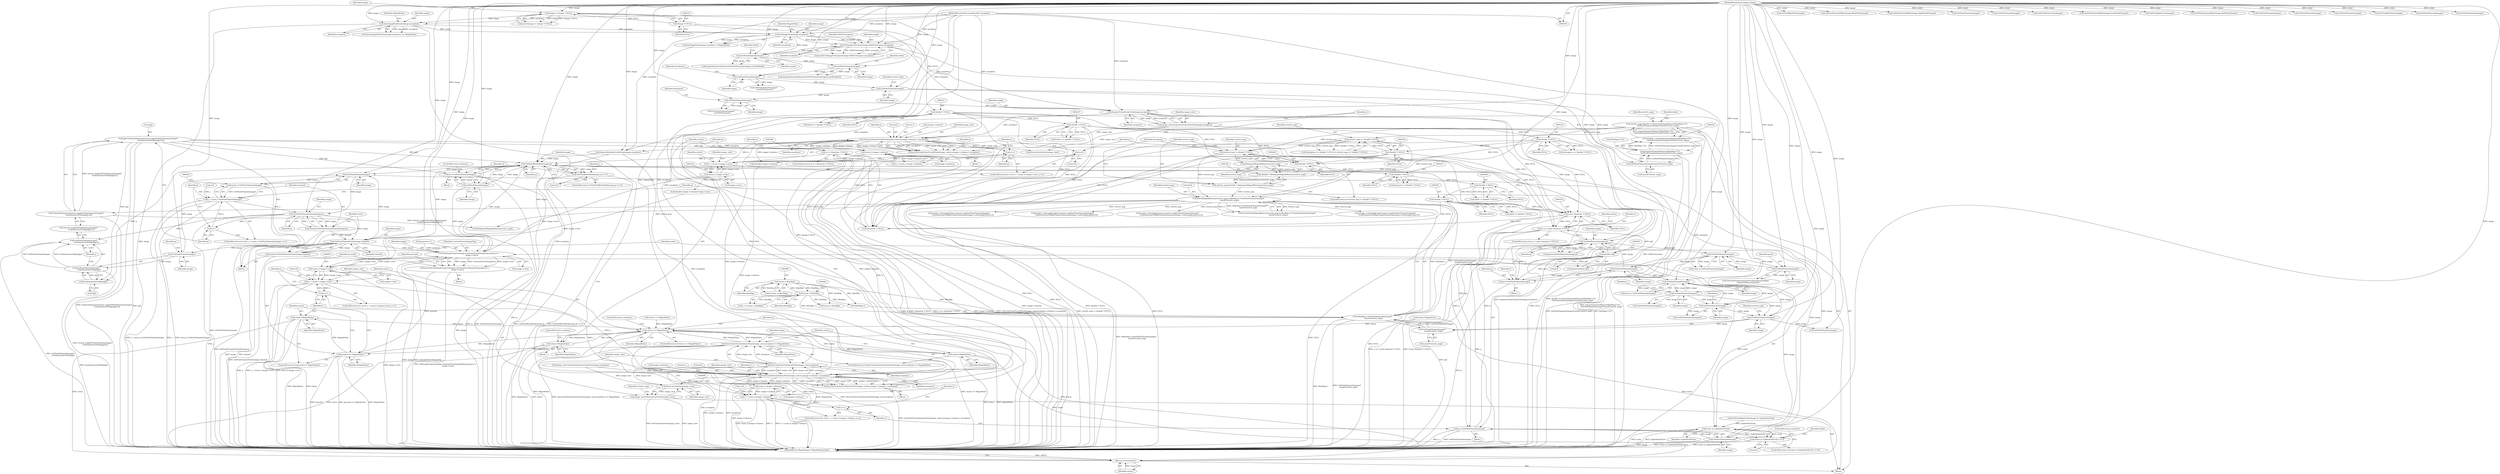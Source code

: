 digraph "0_ImageMagick_1cc6f0ccc92c20c7cab6c4a7335daf29c91f0d8e@array" {
"1000957" [label="(Call,q[j]=ClampToQuantum(stretch_map[GetPixelChannels(image)*\n          ScaleQuantumToMap(q[j])+j]))"];
"1000961" [label="(Call,ClampToQuantum(stretch_map[GetPixelChannels(image)*\n          ScaleQuantumToMap(q[j])+j]))"];
"1000544" [label="(Call,ResetMagickMemory(stretch_map,0,(MaxMap+1)*GetPixelChannels(image)*\n    sizeof(*stretch_map)))"];
"1000247" [label="(Call,stretch_map=(double *) RelinquishMagickMemory(stretch_map))"];
"1000249" [label="(Call,(double *) RelinquishMagickMemory(stretch_map))"];
"1000251" [label="(Call,RelinquishMagickMemory(stretch_map))"];
"1000242" [label="(Call,stretch_map != (double *) NULL)"];
"1000235" [label="(Call,stretch_map == (double *) NULL)"];
"1000202" [label="(Call,stretch_map=(double *) AcquireQuantumMemory(MaxMap+1UL,\n    GetPixelChannels(image)*sizeof(*stretch_map)))"];
"1000204" [label="(Call,(double *) AcquireQuantumMemory(MaxMap+1UL,\n    GetPixelChannels(image)*sizeof(*stretch_map)))"];
"1000206" [label="(Call,AcquireQuantumMemory(MaxMap+1UL,\n    GetPixelChannels(image)*sizeof(*stretch_map)))"];
"1000210" [label="(Call,GetPixelChannels(image)*sizeof(*stretch_map))"];
"1000211" [label="(Call,GetPixelChannels(image))"];
"1000197" [label="(Call,GetPixelChannels(image))"];
"1000183" [label="(Call,GetPixelChannels(image))"];
"1000173" [label="(Call,GetPixelChannels(image))"];
"1000158" [label="(Call,SetImageGray(image,exception))"];
"1000150" [label="(Call,SyncImagePixelCache(image,exception))"];
"1000122" [label="(Call,image != (Image *) NULL)"];
"1000107" [label="(MethodParameterIn,Image *image)"];
"1000124" [label="(Call,(Image *) NULL)"];
"1000110" [label="(MethodParameterIn,ExceptionInfo *exception)"];
"1000164" [label="(Call,SetImageColorspace(image,GRAYColorspace,exception))"];
"1000237" [label="(Call,(double *) NULL)"];
"1000232" [label="(Call,(double *) NULL)"];
"1000226" [label="(Call,(double *) NULL)"];
"1000220" [label="(Call,(double *) NULL)"];
"1000244" [label="(Call,(double *) NULL)"];
"1000547" [label="(Call,(MaxMap+1)*GetPixelChannels(image)*\n    sizeof(*stretch_map))"];
"1000495" [label="(Call,(ssize_t) MaxMap)"];
"1000461" [label="(Call,(ssize_t) MaxMap)"];
"1000551" [label="(Call,GetPixelChannels(image)*\n    sizeof(*stretch_map))"];
"1000552" [label="(Call,GetPixelChannels(image))"];
"1000510" [label="(Call,GetPixelChannels(image))"];
"1000473" [label="(Call,GetPixelChannels(image))"];
"1000434" [label="(Call,GetPixelChannels(image))"];
"1000315" [label="(Call,AcquireVirtualCacheView(image,exception))"];
"1000308" [label="(Call,GetPixelChannels(image))"];
"1000420" [label="(Call,GetPixelChannels(image))"];
"1000389" [label="(Call,GetPixelChannels(image))"];
"1000378" [label="(Call,GetPixelIntensity(image,p))"];
"1000402" [label="(Call,(double) p[i])"];
"1000351" [label="(Call,p == (const Quantum *) NULL)"];
"1000339" [label="(Call,p=GetCacheViewVirtualPixels(image_view,0,y,image->columns,1,exception))"];
"1000341" [label="(Call,GetCacheViewVirtualPixels(image_view,0,y,image->columns,1,exception))"];
"1000313" [label="(Call,image_view=AcquireVirtualCacheView(image,exception))"];
"1000322" [label="(Call,y < (ssize_t) image->rows)"];
"1000329" [label="(Call,y++)"];
"1000319" [label="(Call,y=0)"];
"1000324" [label="(Call,(ssize_t) image->rows)"];
"1000367" [label="(Call,(ssize_t) image->columns)"];
"1000353" [label="(Call,(const Quantum *) NULL)"];
"1000280" [label="(Call,(double *) NULL)"];
"1000268" [label="(Call,(double *) NULL)"];
"1000256" [label="(Call,(double *) NULL)"];
"1000418" [label="(Call,p+=GetPixelChannels(image))"];
"1000412" [label="(Call,GetPixelChannels(image))"];
"1000879" [label="(Call,q == (Quantum *) NULL)"];
"1000906" [label="(Call,GetPixelWriteMask(image,q))"];
"1000905" [label="(Call,GetPixelWriteMask(image,q) == 0)"];
"1000911" [label="(Call,q+=GetPixelChannels(image))"];
"1000913" [label="(Call,GetPixelChannels(image))"];
"1000998" [label="(Call,SetImageProgress(image,ContrastStretchImageTag,progress++,\n          image->rows))"];
"1000852" [label="(Call,(ssize_t) image->rows)"];
"1000850" [label="(Call,y < (ssize_t) image->rows)"];
"1000857" [label="(Call,y++)"];
"1000869" [label="(Call,GetCacheViewAuthenticPixels(image_view,0,y,image->columns,1,exception))"];
"1000867" [label="(Call,q=GetCacheViewAuthenticPixels(image_view,0,y,image->columns,1,exception))"];
"1000895" [label="(Call,(ssize_t) image->columns)"];
"1000893" [label="(Call,x < (ssize_t) image->columns)"];
"1000900" [label="(Call,x++)"];
"1000979" [label="(Call,SyncCacheViewAuthenticPixels(image_view,exception))"];
"1000978" [label="(Call,SyncCacheViewAuthenticPixels(image_view,exception) == MagickFalse)"];
"1000863" [label="(Call,status == MagickFalse)"];
"1000885" [label="(Call,status=MagickFalse)"];
"1001035" [label="(Return,return(status);)"];
"1000983" [label="(Call,status=MagickFalse)"];
"1001007" [label="(Call,proceed == MagickFalse)"];
"1001010" [label="(Call,status=MagickFalse)"];
"1001015" [label="(Call,DestroyCacheView(image_view))"];
"1001013" [label="(Call,image_view=DestroyCacheView(image_view))"];
"1000996" [label="(Call,proceed=SetImageProgress(image,ContrastStretchImageTag,progress++,\n          image->rows))"];
"1000924" [label="(Call,GetPixelChannels(image))"];
"1000922" [label="(Call,(ssize_t) GetPixelChannels(image))"];
"1000920" [label="(Call,j < (ssize_t) GetPixelChannels(image))"];
"1000932" [label="(Call,GetPixelChannelChannel(image,j))"];
"1000926" [label="(Call,j++)"];
"1000930" [label="(Call,channel=GetPixelChannelChannel(image,j))"];
"1000938" [label="(Call,GetPixelChannelTraits(image,channel))"];
"1000936" [label="(Call,traits=GetPixelChannelTraits(image,channel))"];
"1000943" [label="(Call,traits & UpdatePixelTrait)"];
"1000942" [label="(Call,(traits & UpdatePixelTrait) == 0)"];
"1000966" [label="(Call,GetPixelChannels(image))"];
"1000965" [label="(Call,GetPixelChannels(image)*\n          ScaleQuantumToMap(q[j]))"];
"1000964" [label="(Call,GetPixelChannels(image)*\n          ScaleQuantumToMap(q[j])+j)"];
"1000975" [label="(Call,GetPixelChannels(image))"];
"1000973" [label="(Call,q+=GetPixelChannels(image))"];
"1000968" [label="(Call,ScaleQuantumToMap(q[j]))"];
"1000124" [label="(Call,(Image *) NULL)"];
"1000967" [label="(Identifier,image)"];
"1000367" [label="(Call,(ssize_t) image->columns)"];
"1000888" [label="(ControlStructure,continue;)"];
"1000166" [label="(Identifier,GRAYColorspace)"];
"1000335" [label="(Call,status == MagickFalse)"];
"1000854" [label="(Call,image->rows)"];
"1000997" [label="(Identifier,proceed)"];
"1000510" [label="(Call,GetPixelChannels(image))"];
"1000690" [label="(Call,GetPixelRedTraits(image))"];
"1000472" [label="(Call,GetPixelChannels(image)*j)"];
"1000962" [label="(Call,stretch_map[GetPixelChannels(image)*\n          ScaleQuantumToMap(q[j])+j])"];
"1000548" [label="(Call,MaxMap+1)"];
"1001014" [label="(Identifier,image_view)"];
"1000497" [label="(Identifier,MaxMap)"];
"1000880" [label="(Identifier,q)"];
"1000973" [label="(Call,q+=GetPixelChannels(image))"];
"1000172" [label="(Call,AcquireQuantumMemory(GetPixelChannels(image),sizeof(*black)))"];
"1000972" [label="(Identifier,j)"];
"1000339" [label="(Call,p=GetCacheViewVirtualPixels(image_view,0,y,image->columns,1,exception))"];
"1000984" [label="(Identifier,status)"];
"1000982" [label="(Identifier,MagickFalse)"];
"1000165" [label="(Identifier,image)"];
"1000906" [label="(Call,GetPixelWriteMask(image,q))"];
"1000893" [label="(Call,x < (ssize_t) image->columns)"];
"1000811" [label="(Call,image->colormap[j].alpha=stretch_map[GetPixelChannels(image)*\n              ScaleQuantumToMap(ClampToQuantum(image->colormap[j].alpha))+i])"];
"1000975" [label="(Call,GetPixelChannels(image))"];
"1000943" [label="(Call,traits & UpdatePixelTrait)"];
"1000345" [label="(Call,image->columns)"];
"1000577" [label="(Call,(ssize_t) MaxMap)"];
"1000964" [label="(Call,GetPixelChannels(image)*\n          ScaleQuantumToMap(q[j])+j)"];
"1000937" [label="(Identifier,traits)"];
"1000387" [label="(Call,(ssize_t) GetPixelChannels(image))"];
"1000920" [label="(Call,j < (ssize_t) GetPixelChannels(image))"];
"1000326" [label="(Call,image->rows)"];
"1000242" [label="(Call,stretch_map != (double *) NULL)"];
"1000843" [label="(Call,AcquireAuthenticCacheView(image,exception))"];
"1000886" [label="(Identifier,status)"];
"1000228" [label="(Identifier,NULL)"];
"1000412" [label="(Call,GetPixelChannels(image))"];
"1001037" [label="(MethodReturn,MagickExport MagickBooleanType)"];
"1000977" [label="(ControlStructure,if (SyncCacheViewAuthenticPixels(image_view,exception) == MagickFalse))"];
"1000928" [label="(Block,)"];
"1000459" [label="(Call,j <= (ssize_t) MaxMap)"];
"1000737" [label="(Call,image->colormap[j].green=stretch_map[GetPixelChannels(image)*\n              ScaleQuantumToMap(ClampToQuantum(image->colormap[j].green))+i])"];
"1000902" [label="(Block,)"];
"1000934" [label="(Identifier,j)"];
"1000435" [label="(Identifier,image)"];
"1000342" [label="(Identifier,image_view)"];
"1000979" [label="(Call,SyncCacheViewAuthenticPixels(image_view,exception))"];
"1000315" [label="(Call,AcquireVirtualCacheView(image,exception))"];
"1000344" [label="(Identifier,y)"];
"1000266" [label="(Call,white != (double *) NULL)"];
"1000234" [label="(Identifier,NULL)"];
"1000771" [label="(Call,GetPixelChannelOffset(image,BluePixelChannel))"];
"1000808" [label="(Call,GetPixelChannelOffset(image,AlphaPixelChannel))"];
"1000121" [label="(Call,assert(image != (Image *) NULL))"];
"1000158" [label="(Call,SetImageGray(image,exception))"];
"1000196" [label="(Call,GetPixelChannels(image)*\n    sizeof(*histogram))"];
"1000607" [label="(Call,GetPixelChannels(image))"];
"1000378" [label="(Call,GetPixelIntensity(image,p))"];
"1000321" [label="(Literal,0)"];
"1000218" [label="(Call,black == (double *) NULL)"];
"1000863" [label="(Call,status == MagickFalse)"];
"1000210" [label="(Call,GetPixelChannels(image)*sizeof(*stretch_map))"];
"1000897" [label="(Call,image->columns)"];
"1000980" [label="(Identifier,image_view)"];
"1000174" [label="(Identifier,image)"];
"1000981" [label="(Identifier,exception)"];
"1000871" [label="(Literal,0)"];
"1000944" [label="(Identifier,traits)"];
"1000236" [label="(Identifier,stretch_map)"];
"1000947" [label="(ControlStructure,continue;)"];
"1000749" [label="(Call,GetPixelChannels(image))"];
"1000206" [label="(Call,AcquireQuantumMemory(MaxMap+1UL,\n    GetPixelChannels(image)*sizeof(*stretch_map)))"];
"1000556" [label="(Identifier,stretch_map)"];
"1000243" [label="(Identifier,stretch_map)"];
"1000965" [label="(Call,GetPixelChannels(image)*\n          ScaleQuantumToMap(q[j]))"];
"1000317" [label="(Identifier,exception)"];
"1000353" [label="(Call,(const Quantum *) NULL)"];
"1000167" [label="(Identifier,exception)"];
"1001035" [label="(Return,return(status);)"];
"1000224" [label="(Call,white == (double *) NULL)"];
"1000400" [label="(Call,pixel=(double) p[i])"];
"1000926" [label="(Call,j++)"];
"1000727" [label="(Call,GetPixelGreenTraits(image))"];
"1000420" [label="(Call,GetPixelChannels(image))"];
"1000463" [label="(Identifier,MaxMap)"];
"1000931" [label="(Identifier,channel)"];
"1000552" [label="(Call,GetPixelChannels(image))"];
"1000958" [label="(Call,q[j])"];
"1000187" [label="(Identifier,white)"];
"1000183" [label="(Call,GetPixelChannels(image))"];
"1001003" [label="(Call,image->rows)"];
"1000473" [label="(Call,GetPixelChannels(image))"];
"1000519" [label="(Call,(double) image->columns)"];
"1000900" [label="(Call,x++)"];
"1000434" [label="(Call,GetPixelChannels(image))"];
"1000869" [label="(Call,GetCacheViewAuthenticPixels(image_view,0,y,image->columns,1,exception))"];
"1000246" [label="(Identifier,NULL)"];
"1000404" [label="(Call,p[i])"];
"1000322" [label="(Call,y < (ssize_t) image->rows)"];
"1001010" [label="(Call,status=MagickFalse)"];
"1000173" [label="(Call,GetPixelChannels(image))"];
"1000258" [label="(Identifier,NULL)"];
"1000330" [label="(Identifier,y)"];
"1000734" [label="(Call,GetPixelChannelOffset(image,GreenPixelChannel))"];
"1000542" [label="(Call,(void) ResetMagickMemory(stretch_map,0,(MaxMap+1)*GetPixelChannels(image)*\n    sizeof(*stretch_map)))"];
"1000983" [label="(Call,status=MagickFalse)"];
"1000939" [label="(Identifier,image)"];
"1001021" [label="(Call,RelinquishMagickMemory(stretch_map))"];
"1000162" [label="(Call,(void) SetImageColorspace(image,GRAYColorspace,exception))"];
"1000157" [label="(Call,SetImageGray(image,exception) != MagickFalse)"];
"1000909" [label="(Literal,0)"];
"1000107" [label="(MethodParameterIn,Image *image)"];
"1000235" [label="(Call,stretch_map == (double *) NULL)"];
"1000352" [label="(Identifier,p)"];
"1000282" [label="(Identifier,NULL)"];
"1000904" [label="(ControlStructure,if (GetPixelWriteMask(image,q) == 0))"];
"1000153" [label="(Identifier,MagickFalse)"];
"1000232" [label="(Call,(double *) NULL)"];
"1000946" [label="(Literal,0)"];
"1000847" [label="(Call,y=0)"];
"1000907" [label="(Identifier,image)"];
"1000254" [label="(Call,histogram != (double *) NULL)"];
"1000864" [label="(Identifier,status)"];
"1000184" [label="(Identifier,image)"];
"1000966" [label="(Call,GetPixelChannels(image))"];
"1000914" [label="(Identifier,image)"];
"1000211" [label="(Call,GetPixelChannels(image))"];
"1000126" [label="(Identifier,NULL)"];
"1000363" [label="(Identifier,x)"];
"1000318" [label="(ControlStructure,for (y=0; y < (ssize_t) image->rows; y++))"];
"1000867" [label="(Call,q=GetCacheViewAuthenticPixels(image_view,0,y,image->columns,1,exception))"];
"1000936" [label="(Call,traits=GetPixelChannelTraits(image,channel))"];
"1000546" [label="(Literal,0)"];
"1000351" [label="(Call,p == (const Quantum *) NULL)"];
"1000989" [label="(Identifier,image)"];
"1000917" [label="(Call,j=0)"];
"1000940" [label="(Identifier,channel)"];
"1000512" [label="(Identifier,j)"];
"1000207" [label="(Call,MaxMap+1UL)"];
"1000255" [label="(Identifier,histogram)"];
"1001000" [label="(Identifier,ContrastStretchImageTag)"];
"1000239" [label="(Identifier,NULL)"];
"1000801" [label="(Call,GetPixelAlphaTraits(image))"];
"1000932" [label="(Call,GetPixelChannelChannel(image,j))"];
"1000389" [label="(Call,GetPixelChannels(image))"];
"1000908" [label="(Identifier,q)"];
"1000925" [label="(Identifier,image)"];
"1000390" [label="(Identifier,image)"];
"1000851" [label="(Identifier,y)"];
"1000251" [label="(Call,RelinquishMagickMemory(stretch_map))"];
"1000256" [label="(Call,(double *) NULL)"];
"1000868" [label="(Identifier,q)"];
"1000402" [label="(Call,(double) p[i])"];
"1000249" [label="(Call,(double *) RelinquishMagickMemory(stretch_map))"];
"1000413" [label="(Identifier,image)"];
"1000111" [label="(Block,)"];
"1000215" [label="(Identifier,stretch_map)"];
"1000915" [label="(ControlStructure,continue;)"];
"1000331" [label="(Block,)"];
"1000551" [label="(Call,GetPixelChannels(image)*\n    sizeof(*stretch_map))"];
"1000340" [label="(Identifier,p)"];
"1000307" [label="(Call,GetPixelChannels(image)*\n    sizeof(*histogram))"];
"1000697" [label="(Call,GetPixelChannelOffset(image,RedPixelChannel))"];
"1000910" [label="(Block,)"];
"1000241" [label="(ControlStructure,if (stretch_map != (double *) NULL))"];
"1000870" [label="(Identifier,image_view)"];
"1000226" [label="(Call,(double *) NULL)"];
"1001013" [label="(Call,image_view=DestroyCacheView(image_view))"];
"1000872" [label="(Identifier,y)"];
"1000544" [label="(Call,ResetMagickMemory(stretch_map,0,(MaxMap+1)*GetPixelChannels(image)*\n    sizeof(*stretch_map)))"];
"1000970" [label="(Identifier,q)"];
"1000547" [label="(Call,(MaxMap+1)*GetPixelChannels(image)*\n    sizeof(*stretch_map))"];
"1000927" [label="(Identifier,j)"];
"1000432" [label="(Call,(ssize_t) GetPixelChannels(image))"];
"1000994" [label="(Block,)"];
"1000978" [label="(Call,SyncCacheViewAuthenticPixels(image_view,exception) == MagickFalse)"];
"1000553" [label="(Identifier,image)"];
"1000873" [label="(Call,image->columns)"];
"1000918" [label="(Identifier,j)"];
"1000961" [label="(Call,ClampToQuantum(stretch_map[GetPixelChannels(image)*\n          ScaleQuantumToMap(q[j])+j]))"];
"1000889" [label="(ControlStructure,for (x=0; x < (ssize_t) image->columns; x++))"];
"1000876" [label="(Literal,1)"];
"1001007" [label="(Call,proceed == MagickFalse)"];
"1000268" [label="(Call,(double *) NULL)"];
"1000996" [label="(Call,proceed=SetImageProgress(image,ContrastStretchImageTag,progress++,\n          image->rows))"];
"1000308" [label="(Call,GetPixelChannels(image))"];
"1000901" [label="(Identifier,x)"];
"1000957" [label="(Call,q[j]=ClampToQuantum(stretch_map[GetPixelChannels(image)*\n          ScaleQuantumToMap(q[j])+j]))"];
"1000222" [label="(Identifier,NULL)"];
"1000700" [label="(Call,image->colormap[j].red=stretch_map[GetPixelChannels(image)*\n              ScaleQuantumToMap(ClampToQuantum(image->colormap[j].red))+i])"];
"1000878" [label="(ControlStructure,if (q == (Quantum *) NULL))"];
"1000336" [label="(Identifier,status)"];
"1000329" [label="(Call,y++)"];
"1000324" [label="(Call,(ssize_t) image->rows)"];
"1000850" [label="(Call,y < (ssize_t) image->rows)"];
"1000859" [label="(Block,)"];
"1000152" [label="(Identifier,exception)"];
"1000565" [label="(Call,GetPixelChannels(image))"];
"1000424" [label="(Call,DestroyCacheView(image_view))"];
"1000884" [label="(Block,)"];
"1000230" [label="(Call,histogram == (double *) NULL)"];
"1000198" [label="(Identifier,image)"];
"1000930" [label="(Call,channel=GetPixelChannelChannel(image,j))"];
"1000554" [label="(Call,sizeof(*stretch_map))"];
"1000229" [label="(Call,(histogram == (double *) NULL) || (stretch_map == (double *) NULL))"];
"1000376" [label="(Call,pixel=GetPixelIntensity(image,p))"];
"1000846" [label="(ControlStructure,for (y=0; y < (ssize_t) image->rows; y++))"];
"1000916" [label="(ControlStructure,for (j=0; j < (ssize_t) GetPixelChannels(image); j++))"];
"1000511" [label="(Identifier,image)"];
"1000945" [label="(Identifier,UpdatePixelTrait)"];
"1000474" [label="(Identifier,image)"];
"1000151" [label="(Identifier,image)"];
"1000379" [label="(Identifier,image)"];
"1000835" [label="(Call,status=MagickTrue)"];
"1000161" [label="(Identifier,MagickFalse)"];
"1000823" [label="(Call,GetPixelChannels(image))"];
"1000411" [label="(Call,GetPixelChannels(image)*ScaleQuantumToMap(\n          ClampToQuantum(pixel)))"];
"1000877" [label="(Identifier,exception)"];
"1000197" [label="(Call,GetPixelChannels(image))"];
"1000475" [label="(Identifier,j)"];
"1000518" [label="(Call,(double) image->columns*image->rows)"];
"1000349" [label="(Identifier,exception)"];
"1000545" [label="(Identifier,stretch_map)"];
"1000365" [label="(Call,x < (ssize_t) image->columns)"];
"1000122" [label="(Call,image != (Image *) NULL)"];
"1000495" [label="(Call,(ssize_t) MaxMap)"];
"1000320" [label="(Identifier,y)"];
"1000800" [label="(Call,GetPixelAlphaTraits(image) & UpdatePixelTrait)"];
"1000220" [label="(Call,(double *) NULL)"];
"1000313" [label="(Call,image_view=AcquireVirtualCacheView(image,exception))"];
"1000905" [label="(Call,GetPixelWriteMask(image,q) == 0)"];
"1000941" [label="(ControlStructure,if ((traits & UpdatePixelTrait) == 0))"];
"1000712" [label="(Call,GetPixelChannels(image))"];
"1000911" [label="(Call,q+=GetPixelChannels(image))"];
"1000852" [label="(Call,(ssize_t) image->rows)"];
"1000933" [label="(Identifier,image)"];
"1001018" [label="(Identifier,stretch_map)"];
"1000358" [label="(Identifier,status)"];
"1000894" [label="(Identifier,x)"];
"1000278" [label="(Call,black != (double *) NULL)"];
"1000160" [label="(Identifier,exception)"];
"1000202" [label="(Call,stretch_map=(double *) AcquireQuantumMemory(MaxMap+1UL,\n    GetPixelChannels(image)*sizeof(*stretch_map)))"];
"1000895" [label="(Call,(ssize_t) image->columns)"];
"1000786" [label="(Call,GetPixelChannels(image))"];
"1000204" [label="(Call,(double *) AcquireQuantumMemory(MaxMap+1UL,\n    GetPixelChannels(image)*sizeof(*stretch_map)))"];
"1000177" [label="(Identifier,black)"];
"1000890" [label="(Call,x=0)"];
"1000858" [label="(Identifier,y)"];
"1000252" [label="(Identifier,stretch_map)"];
"1000416" [label="(Identifier,pixel)"];
"1000203" [label="(Identifier,stretch_map)"];
"1000881" [label="(Call,(Quantum *) NULL)"];
"1000369" [label="(Call,image->columns)"];
"1000841" [label="(Call,image_view=AcquireAuthenticCacheView(image,exception))"];
"1000201" [label="(Identifier,histogram)"];
"1000213" [label="(Call,sizeof(*stretch_map))"];
"1001006" [label="(ControlStructure,if (proceed == MagickFalse))"];
"1000974" [label="(Identifier,q)"];
"1001008" [label="(Identifier,proceed)"];
"1000312" [label="(Identifier,histogram)"];
"1000355" [label="(Identifier,NULL)"];
"1001001" [label="(Call,progress++)"];
"1000316" [label="(Identifier,image)"];
"1000270" [label="(Identifier,NULL)"];
"1000423" [label="(Identifier,image_view)"];
"1000857" [label="(Call,y++)"];
"1000969" [label="(Call,q[j])"];
"1001015" [label="(Call,DestroyCacheView(image_view))"];
"1000885" [label="(Call,status=MagickFalse)"];
"1000912" [label="(Identifier,q)"];
"1000938" [label="(Call,GetPixelChannelTraits(image,channel))"];
"1000123" [label="(Identifier,image)"];
"1000212" [label="(Identifier,image)"];
"1000159" [label="(Identifier,image)"];
"1000999" [label="(Identifier,image)"];
"1000418" [label="(Call,p+=GetPixelChannels(image))"];
"1000922" [label="(Call,(ssize_t) GetPixelChannels(image))"];
"1000419" [label="(Identifier,p)"];
"1000341" [label="(Call,GetCacheViewVirtualPixels(image_view,0,y,image->columns,1,exception))"];
"1001009" [label="(Identifier,MagickFalse)"];
"1000764" [label="(Call,GetPixelBlueTraits(image))"];
"1000323" [label="(Identifier,y)"];
"1001011" [label="(Identifier,status)"];
"1000774" [label="(Call,image->colormap[j].blue=stretch_map[GetPixelChannels(image)*\n              ScaleQuantumToMap(ClampToQuantum(image->colormap[j].blue))+i])"];
"1000866" [label="(ControlStructure,continue;)"];
"1000350" [label="(ControlStructure,if (p == (const Quantum *) NULL))"];
"1001036" [label="(Identifier,status)"];
"1000865" [label="(Identifier,MagickFalse)"];
"1000493" [label="(Call,j=(ssize_t) MaxMap)"];
"1000985" [label="(Identifier,MagickFalse)"];
"1000951" [label="(Identifier,black)"];
"1000461" [label="(Call,(ssize_t) MaxMap)"];
"1000626" [label="(Call,GetPixelChannels(image))"];
"1000968" [label="(Call,ScaleQuantumToMap(q[j]))"];
"1000891" [label="(Identifier,x)"];
"1000887" [label="(Identifier,MagickFalse)"];
"1000309" [label="(Identifier,image)"];
"1000343" [label="(Literal,0)"];
"1000314" [label="(Identifier,image_view)"];
"1000380" [label="(Identifier,p)"];
"1000942" [label="(Call,(traits & UpdatePixelTrait) == 0)"];
"1000998" [label="(Call,SetImageProgress(image,ContrastStretchImageTag,progress++,\n          image->rows))"];
"1000647" [label="(Call,GetPixelChannels(image))"];
"1000110" [label="(MethodParameterIn,ExceptionInfo *exception)"];
"1000248" [label="(Identifier,stretch_map)"];
"1000374" [label="(Block,)"];
"1000244" [label="(Call,(double *) NULL)"];
"1001012" [label="(Identifier,MagickFalse)"];
"1000976" [label="(Identifier,image)"];
"1000149" [label="(Call,SyncImagePixelCache(image,exception) == MagickFalse)"];
"1000921" [label="(Identifier,j)"];
"1000280" [label="(Call,(double *) NULL)"];
"1000348" [label="(Literal,1)"];
"1000150" [label="(Call,SyncImagePixelCache(image,exception))"];
"1000509" [label="(Call,GetPixelChannels(image)*j)"];
"1000879" [label="(Call,q == (Quantum *) NULL)"];
"1000924" [label="(Call,GetPixelChannels(image))"];
"1000247" [label="(Call,stretch_map=(double *) RelinquishMagickMemory(stretch_map))"];
"1000182" [label="(Call,AcquireQuantumMemory(GetPixelChannels(image),sizeof(*white)))"];
"1000164" [label="(Call,SetImageColorspace(image,GRAYColorspace,exception))"];
"1000862" [label="(ControlStructure,if (status == MagickFalse))"];
"1000219" [label="(Identifier,black)"];
"1000373" [label="(Identifier,x)"];
"1000237" [label="(Call,(double *) NULL)"];
"1000319" [label="(Call,y=0)"];
"1000913" [label="(Call,GetPixelChannels(image))"];
"1000421" [label="(Identifier,image)"];
"1001016" [label="(Identifier,image_view)"];
"1000957" -> "1000928"  [label="AST: "];
"1000957" -> "1000961"  [label="CFG: "];
"1000958" -> "1000957"  [label="AST: "];
"1000961" -> "1000957"  [label="AST: "];
"1000927" -> "1000957"  [label="CFG: "];
"1000957" -> "1001037"  [label="DDG: q[j]"];
"1000957" -> "1001037"  [label="DDG: ClampToQuantum(stretch_map[GetPixelChannels(image)*\n          ScaleQuantumToMap(q[j])+j])"];
"1000957" -> "1000879"  [label="DDG: q[j]"];
"1000957" -> "1000906"  [label="DDG: q[j]"];
"1000957" -> "1000911"  [label="DDG: q[j]"];
"1000961" -> "1000957"  [label="DDG: stretch_map[GetPixelChannels(image)*\n          ScaleQuantumToMap(q[j])+j]"];
"1000957" -> "1000968"  [label="DDG: q[j]"];
"1000957" -> "1000973"  [label="DDG: q[j]"];
"1000961" -> "1000962"  [label="CFG: "];
"1000962" -> "1000961"  [label="AST: "];
"1000961" -> "1001037"  [label="DDG: stretch_map[GetPixelChannels(image)*\n          ScaleQuantumToMap(q[j])+j]"];
"1000544" -> "1000961"  [label="DDG: stretch_map"];
"1000961" -> "1001021"  [label="DDG: stretch_map[GetPixelChannels(image)*\n          ScaleQuantumToMap(q[j])+j]"];
"1000544" -> "1000542"  [label="AST: "];
"1000544" -> "1000547"  [label="CFG: "];
"1000545" -> "1000544"  [label="AST: "];
"1000546" -> "1000544"  [label="AST: "];
"1000547" -> "1000544"  [label="AST: "];
"1000542" -> "1000544"  [label="CFG: "];
"1000544" -> "1001037"  [label="DDG: (MaxMap+1)*GetPixelChannels(image)*\n    sizeof(*stretch_map)"];
"1000544" -> "1000542"  [label="DDG: stretch_map"];
"1000544" -> "1000542"  [label="DDG: 0"];
"1000544" -> "1000542"  [label="DDG: (MaxMap+1)*GetPixelChannels(image)*\n    sizeof(*stretch_map)"];
"1000247" -> "1000544"  [label="DDG: stretch_map"];
"1000235" -> "1000544"  [label="DDG: stretch_map"];
"1000202" -> "1000544"  [label="DDG: stretch_map"];
"1000242" -> "1000544"  [label="DDG: stretch_map"];
"1000547" -> "1000544"  [label="DDG: MaxMap+1"];
"1000547" -> "1000544"  [label="DDG: GetPixelChannels(image)*\n    sizeof(*stretch_map)"];
"1000544" -> "1000700"  [label="DDG: stretch_map"];
"1000544" -> "1000737"  [label="DDG: stretch_map"];
"1000544" -> "1000774"  [label="DDG: stretch_map"];
"1000544" -> "1000811"  [label="DDG: stretch_map"];
"1000544" -> "1001021"  [label="DDG: stretch_map"];
"1000247" -> "1000241"  [label="AST: "];
"1000247" -> "1000249"  [label="CFG: "];
"1000248" -> "1000247"  [label="AST: "];
"1000249" -> "1000247"  [label="AST: "];
"1000255" -> "1000247"  [label="CFG: "];
"1000249" -> "1000247"  [label="DDG: RelinquishMagickMemory(stretch_map)"];
"1000249" -> "1000251"  [label="CFG: "];
"1000250" -> "1000249"  [label="AST: "];
"1000251" -> "1000249"  [label="AST: "];
"1000251" -> "1000249"  [label="DDG: stretch_map"];
"1000251" -> "1000252"  [label="CFG: "];
"1000252" -> "1000251"  [label="AST: "];
"1000242" -> "1000251"  [label="DDG: stretch_map"];
"1000242" -> "1000241"  [label="AST: "];
"1000242" -> "1000244"  [label="CFG: "];
"1000243" -> "1000242"  [label="AST: "];
"1000244" -> "1000242"  [label="AST: "];
"1000248" -> "1000242"  [label="CFG: "];
"1000255" -> "1000242"  [label="CFG: "];
"1000242" -> "1001037"  [label="DDG: stretch_map != (double *) NULL"];
"1000235" -> "1000242"  [label="DDG: stretch_map"];
"1000202" -> "1000242"  [label="DDG: stretch_map"];
"1000244" -> "1000242"  [label="DDG: NULL"];
"1000235" -> "1000229"  [label="AST: "];
"1000235" -> "1000237"  [label="CFG: "];
"1000236" -> "1000235"  [label="AST: "];
"1000237" -> "1000235"  [label="AST: "];
"1000229" -> "1000235"  [label="CFG: "];
"1000235" -> "1001037"  [label="DDG: (double *) NULL"];
"1000235" -> "1000229"  [label="DDG: stretch_map"];
"1000235" -> "1000229"  [label="DDG: (double *) NULL"];
"1000202" -> "1000235"  [label="DDG: stretch_map"];
"1000237" -> "1000235"  [label="DDG: NULL"];
"1000202" -> "1000111"  [label="AST: "];
"1000202" -> "1000204"  [label="CFG: "];
"1000203" -> "1000202"  [label="AST: "];
"1000204" -> "1000202"  [label="AST: "];
"1000219" -> "1000202"  [label="CFG: "];
"1000202" -> "1001037"  [label="DDG: (double *) AcquireQuantumMemory(MaxMap+1UL,\n    GetPixelChannels(image)*sizeof(*stretch_map))"];
"1000204" -> "1000202"  [label="DDG: AcquireQuantumMemory(MaxMap+1UL,\n    GetPixelChannels(image)*sizeof(*stretch_map))"];
"1000204" -> "1000206"  [label="CFG: "];
"1000205" -> "1000204"  [label="AST: "];
"1000206" -> "1000204"  [label="AST: "];
"1000204" -> "1001037"  [label="DDG: AcquireQuantumMemory(MaxMap+1UL,\n    GetPixelChannels(image)*sizeof(*stretch_map))"];
"1000206" -> "1000204"  [label="DDG: MaxMap+1UL"];
"1000206" -> "1000204"  [label="DDG: GetPixelChannels(image)*sizeof(*stretch_map)"];
"1000206" -> "1000210"  [label="CFG: "];
"1000207" -> "1000206"  [label="AST: "];
"1000210" -> "1000206"  [label="AST: "];
"1000206" -> "1001037"  [label="DDG: GetPixelChannels(image)*sizeof(*stretch_map)"];
"1000206" -> "1001037"  [label="DDG: MaxMap+1UL"];
"1000210" -> "1000206"  [label="DDG: GetPixelChannels(image)"];
"1000210" -> "1000213"  [label="CFG: "];
"1000211" -> "1000210"  [label="AST: "];
"1000213" -> "1000210"  [label="AST: "];
"1000211" -> "1000210"  [label="DDG: image"];
"1000211" -> "1000212"  [label="CFG: "];
"1000212" -> "1000211"  [label="AST: "];
"1000215" -> "1000211"  [label="CFG: "];
"1000197" -> "1000211"  [label="DDG: image"];
"1000107" -> "1000211"  [label="DDG: image"];
"1000211" -> "1000308"  [label="DDG: image"];
"1000197" -> "1000196"  [label="AST: "];
"1000197" -> "1000198"  [label="CFG: "];
"1000198" -> "1000197"  [label="AST: "];
"1000201" -> "1000197"  [label="CFG: "];
"1000197" -> "1000196"  [label="DDG: image"];
"1000183" -> "1000197"  [label="DDG: image"];
"1000107" -> "1000197"  [label="DDG: image"];
"1000183" -> "1000182"  [label="AST: "];
"1000183" -> "1000184"  [label="CFG: "];
"1000184" -> "1000183"  [label="AST: "];
"1000187" -> "1000183"  [label="CFG: "];
"1000183" -> "1000182"  [label="DDG: image"];
"1000173" -> "1000183"  [label="DDG: image"];
"1000107" -> "1000183"  [label="DDG: image"];
"1000173" -> "1000172"  [label="AST: "];
"1000173" -> "1000174"  [label="CFG: "];
"1000174" -> "1000173"  [label="AST: "];
"1000177" -> "1000173"  [label="CFG: "];
"1000173" -> "1000172"  [label="DDG: image"];
"1000158" -> "1000173"  [label="DDG: image"];
"1000164" -> "1000173"  [label="DDG: image"];
"1000107" -> "1000173"  [label="DDG: image"];
"1000158" -> "1000157"  [label="AST: "];
"1000158" -> "1000160"  [label="CFG: "];
"1000159" -> "1000158"  [label="AST: "];
"1000160" -> "1000158"  [label="AST: "];
"1000161" -> "1000158"  [label="CFG: "];
"1000158" -> "1000157"  [label="DDG: image"];
"1000158" -> "1000157"  [label="DDG: exception"];
"1000150" -> "1000158"  [label="DDG: image"];
"1000150" -> "1000158"  [label="DDG: exception"];
"1000107" -> "1000158"  [label="DDG: image"];
"1000110" -> "1000158"  [label="DDG: exception"];
"1000158" -> "1000164"  [label="DDG: image"];
"1000158" -> "1000164"  [label="DDG: exception"];
"1000158" -> "1000315"  [label="DDG: exception"];
"1000150" -> "1000149"  [label="AST: "];
"1000150" -> "1000152"  [label="CFG: "];
"1000151" -> "1000150"  [label="AST: "];
"1000152" -> "1000150"  [label="AST: "];
"1000153" -> "1000150"  [label="CFG: "];
"1000150" -> "1001037"  [label="DDG: image"];
"1000150" -> "1001037"  [label="DDG: exception"];
"1000150" -> "1000149"  [label="DDG: image"];
"1000150" -> "1000149"  [label="DDG: exception"];
"1000122" -> "1000150"  [label="DDG: image"];
"1000107" -> "1000150"  [label="DDG: image"];
"1000110" -> "1000150"  [label="DDG: exception"];
"1000122" -> "1000121"  [label="AST: "];
"1000122" -> "1000124"  [label="CFG: "];
"1000123" -> "1000122"  [label="AST: "];
"1000124" -> "1000122"  [label="AST: "];
"1000121" -> "1000122"  [label="CFG: "];
"1000122" -> "1001037"  [label="DDG: (Image *) NULL"];
"1000122" -> "1000121"  [label="DDG: image"];
"1000122" -> "1000121"  [label="DDG: (Image *) NULL"];
"1000107" -> "1000122"  [label="DDG: image"];
"1000124" -> "1000122"  [label="DDG: NULL"];
"1000107" -> "1000106"  [label="AST: "];
"1000107" -> "1001037"  [label="DDG: image"];
"1000107" -> "1000164"  [label="DDG: image"];
"1000107" -> "1000308"  [label="DDG: image"];
"1000107" -> "1000315"  [label="DDG: image"];
"1000107" -> "1000378"  [label="DDG: image"];
"1000107" -> "1000389"  [label="DDG: image"];
"1000107" -> "1000412"  [label="DDG: image"];
"1000107" -> "1000420"  [label="DDG: image"];
"1000107" -> "1000434"  [label="DDG: image"];
"1000107" -> "1000473"  [label="DDG: image"];
"1000107" -> "1000510"  [label="DDG: image"];
"1000107" -> "1000552"  [label="DDG: image"];
"1000107" -> "1000565"  [label="DDG: image"];
"1000107" -> "1000607"  [label="DDG: image"];
"1000107" -> "1000626"  [label="DDG: image"];
"1000107" -> "1000647"  [label="DDG: image"];
"1000107" -> "1000690"  [label="DDG: image"];
"1000107" -> "1000697"  [label="DDG: image"];
"1000107" -> "1000712"  [label="DDG: image"];
"1000107" -> "1000727"  [label="DDG: image"];
"1000107" -> "1000734"  [label="DDG: image"];
"1000107" -> "1000749"  [label="DDG: image"];
"1000107" -> "1000764"  [label="DDG: image"];
"1000107" -> "1000771"  [label="DDG: image"];
"1000107" -> "1000786"  [label="DDG: image"];
"1000107" -> "1000801"  [label="DDG: image"];
"1000107" -> "1000808"  [label="DDG: image"];
"1000107" -> "1000823"  [label="DDG: image"];
"1000107" -> "1000843"  [label="DDG: image"];
"1000107" -> "1000906"  [label="DDG: image"];
"1000107" -> "1000913"  [label="DDG: image"];
"1000107" -> "1000924"  [label="DDG: image"];
"1000107" -> "1000932"  [label="DDG: image"];
"1000107" -> "1000938"  [label="DDG: image"];
"1000107" -> "1000966"  [label="DDG: image"];
"1000107" -> "1000975"  [label="DDG: image"];
"1000107" -> "1000998"  [label="DDG: image"];
"1000124" -> "1000126"  [label="CFG: "];
"1000125" -> "1000124"  [label="AST: "];
"1000126" -> "1000124"  [label="AST: "];
"1000124" -> "1001037"  [label="DDG: NULL"];
"1000124" -> "1000220"  [label="DDG: NULL"];
"1000110" -> "1000106"  [label="AST: "];
"1000110" -> "1001037"  [label="DDG: exception"];
"1000110" -> "1000164"  [label="DDG: exception"];
"1000110" -> "1000315"  [label="DDG: exception"];
"1000110" -> "1000341"  [label="DDG: exception"];
"1000110" -> "1000843"  [label="DDG: exception"];
"1000110" -> "1000869"  [label="DDG: exception"];
"1000110" -> "1000979"  [label="DDG: exception"];
"1000164" -> "1000162"  [label="AST: "];
"1000164" -> "1000167"  [label="CFG: "];
"1000165" -> "1000164"  [label="AST: "];
"1000166" -> "1000164"  [label="AST: "];
"1000167" -> "1000164"  [label="AST: "];
"1000162" -> "1000164"  [label="CFG: "];
"1000164" -> "1001037"  [label="DDG: GRAYColorspace"];
"1000164" -> "1000162"  [label="DDG: image"];
"1000164" -> "1000162"  [label="DDG: GRAYColorspace"];
"1000164" -> "1000162"  [label="DDG: exception"];
"1000164" -> "1000315"  [label="DDG: exception"];
"1000237" -> "1000239"  [label="CFG: "];
"1000238" -> "1000237"  [label="AST: "];
"1000239" -> "1000237"  [label="AST: "];
"1000237" -> "1001037"  [label="DDG: NULL"];
"1000232" -> "1000237"  [label="DDG: NULL"];
"1000237" -> "1000244"  [label="DDG: NULL"];
"1000237" -> "1000353"  [label="DDG: NULL"];
"1000237" -> "1000881"  [label="DDG: NULL"];
"1000232" -> "1000230"  [label="AST: "];
"1000232" -> "1000234"  [label="CFG: "];
"1000233" -> "1000232"  [label="AST: "];
"1000234" -> "1000232"  [label="AST: "];
"1000230" -> "1000232"  [label="CFG: "];
"1000232" -> "1001037"  [label="DDG: NULL"];
"1000232" -> "1000230"  [label="DDG: NULL"];
"1000226" -> "1000232"  [label="DDG: NULL"];
"1000232" -> "1000244"  [label="DDG: NULL"];
"1000232" -> "1000353"  [label="DDG: NULL"];
"1000232" -> "1000881"  [label="DDG: NULL"];
"1000226" -> "1000224"  [label="AST: "];
"1000226" -> "1000228"  [label="CFG: "];
"1000227" -> "1000226"  [label="AST: "];
"1000228" -> "1000226"  [label="AST: "];
"1000224" -> "1000226"  [label="CFG: "];
"1000226" -> "1001037"  [label="DDG: NULL"];
"1000226" -> "1000224"  [label="DDG: NULL"];
"1000220" -> "1000226"  [label="DDG: NULL"];
"1000226" -> "1000244"  [label="DDG: NULL"];
"1000226" -> "1000353"  [label="DDG: NULL"];
"1000226" -> "1000881"  [label="DDG: NULL"];
"1000220" -> "1000218"  [label="AST: "];
"1000220" -> "1000222"  [label="CFG: "];
"1000221" -> "1000220"  [label="AST: "];
"1000222" -> "1000220"  [label="AST: "];
"1000218" -> "1000220"  [label="CFG: "];
"1000220" -> "1001037"  [label="DDG: NULL"];
"1000220" -> "1000218"  [label="DDG: NULL"];
"1000220" -> "1000244"  [label="DDG: NULL"];
"1000220" -> "1000353"  [label="DDG: NULL"];
"1000220" -> "1000881"  [label="DDG: NULL"];
"1000244" -> "1000246"  [label="CFG: "];
"1000245" -> "1000244"  [label="AST: "];
"1000246" -> "1000244"  [label="AST: "];
"1000244" -> "1000256"  [label="DDG: NULL"];
"1000547" -> "1000551"  [label="CFG: "];
"1000548" -> "1000547"  [label="AST: "];
"1000551" -> "1000547"  [label="AST: "];
"1000547" -> "1001037"  [label="DDG: MaxMap+1"];
"1000547" -> "1001037"  [label="DDG: GetPixelChannels(image)*\n    sizeof(*stretch_map)"];
"1000495" -> "1000547"  [label="DDG: MaxMap"];
"1000461" -> "1000547"  [label="DDG: MaxMap"];
"1000551" -> "1000547"  [label="DDG: GetPixelChannels(image)"];
"1000495" -> "1000493"  [label="AST: "];
"1000495" -> "1000497"  [label="CFG: "];
"1000496" -> "1000495"  [label="AST: "];
"1000497" -> "1000495"  [label="AST: "];
"1000493" -> "1000495"  [label="CFG: "];
"1000495" -> "1000461"  [label="DDG: MaxMap"];
"1000495" -> "1000493"  [label="DDG: MaxMap"];
"1000461" -> "1000495"  [label="DDG: MaxMap"];
"1000495" -> "1000548"  [label="DDG: MaxMap"];
"1000495" -> "1000577"  [label="DDG: MaxMap"];
"1000461" -> "1000459"  [label="AST: "];
"1000461" -> "1000463"  [label="CFG: "];
"1000462" -> "1000461"  [label="AST: "];
"1000463" -> "1000461"  [label="AST: "];
"1000459" -> "1000461"  [label="CFG: "];
"1000461" -> "1000459"  [label="DDG: MaxMap"];
"1000461" -> "1000548"  [label="DDG: MaxMap"];
"1000461" -> "1000577"  [label="DDG: MaxMap"];
"1000551" -> "1000554"  [label="CFG: "];
"1000552" -> "1000551"  [label="AST: "];
"1000554" -> "1000551"  [label="AST: "];
"1000552" -> "1000551"  [label="DDG: image"];
"1000552" -> "1000553"  [label="CFG: "];
"1000553" -> "1000552"  [label="AST: "];
"1000556" -> "1000552"  [label="CFG: "];
"1000510" -> "1000552"  [label="DDG: image"];
"1000473" -> "1000552"  [label="DDG: image"];
"1000434" -> "1000552"  [label="DDG: image"];
"1000552" -> "1000565"  [label="DDG: image"];
"1000510" -> "1000509"  [label="AST: "];
"1000510" -> "1000511"  [label="CFG: "];
"1000511" -> "1000510"  [label="AST: "];
"1000512" -> "1000510"  [label="CFG: "];
"1000510" -> "1000434"  [label="DDG: image"];
"1000510" -> "1000509"  [label="DDG: image"];
"1000473" -> "1000510"  [label="DDG: image"];
"1000434" -> "1000510"  [label="DDG: image"];
"1000473" -> "1000472"  [label="AST: "];
"1000473" -> "1000474"  [label="CFG: "];
"1000474" -> "1000473"  [label="AST: "];
"1000475" -> "1000473"  [label="CFG: "];
"1000473" -> "1000434"  [label="DDG: image"];
"1000473" -> "1000472"  [label="DDG: image"];
"1000434" -> "1000473"  [label="DDG: image"];
"1000434" -> "1000432"  [label="AST: "];
"1000434" -> "1000435"  [label="CFG: "];
"1000435" -> "1000434"  [label="AST: "];
"1000432" -> "1000434"  [label="CFG: "];
"1000434" -> "1000432"  [label="DDG: image"];
"1000315" -> "1000434"  [label="DDG: image"];
"1000420" -> "1000434"  [label="DDG: image"];
"1000315" -> "1000313"  [label="AST: "];
"1000315" -> "1000317"  [label="CFG: "];
"1000316" -> "1000315"  [label="AST: "];
"1000317" -> "1000315"  [label="AST: "];
"1000313" -> "1000315"  [label="CFG: "];
"1000315" -> "1000313"  [label="DDG: image"];
"1000315" -> "1000313"  [label="DDG: exception"];
"1000308" -> "1000315"  [label="DDG: image"];
"1000315" -> "1000341"  [label="DDG: exception"];
"1000315" -> "1000378"  [label="DDG: image"];
"1000315" -> "1000843"  [label="DDG: exception"];
"1000308" -> "1000307"  [label="AST: "];
"1000308" -> "1000309"  [label="CFG: "];
"1000309" -> "1000308"  [label="AST: "];
"1000312" -> "1000308"  [label="CFG: "];
"1000308" -> "1000307"  [label="DDG: image"];
"1000420" -> "1000418"  [label="AST: "];
"1000420" -> "1000421"  [label="CFG: "];
"1000421" -> "1000420"  [label="AST: "];
"1000418" -> "1000420"  [label="CFG: "];
"1000420" -> "1000378"  [label="DDG: image"];
"1000420" -> "1000418"  [label="DDG: image"];
"1000389" -> "1000420"  [label="DDG: image"];
"1000389" -> "1000387"  [label="AST: "];
"1000389" -> "1000390"  [label="CFG: "];
"1000390" -> "1000389"  [label="AST: "];
"1000387" -> "1000389"  [label="CFG: "];
"1000389" -> "1000387"  [label="DDG: image"];
"1000378" -> "1000389"  [label="DDG: image"];
"1000412" -> "1000389"  [label="DDG: image"];
"1000389" -> "1000412"  [label="DDG: image"];
"1000378" -> "1000376"  [label="AST: "];
"1000378" -> "1000380"  [label="CFG: "];
"1000379" -> "1000378"  [label="AST: "];
"1000380" -> "1000378"  [label="AST: "];
"1000376" -> "1000378"  [label="CFG: "];
"1000378" -> "1000376"  [label="DDG: image"];
"1000378" -> "1000376"  [label="DDG: p"];
"1000402" -> "1000378"  [label="DDG: p[i]"];
"1000351" -> "1000378"  [label="DDG: p"];
"1000418" -> "1000378"  [label="DDG: p"];
"1000378" -> "1000402"  [label="DDG: p"];
"1000378" -> "1000418"  [label="DDG: p"];
"1000402" -> "1000400"  [label="AST: "];
"1000402" -> "1000404"  [label="CFG: "];
"1000403" -> "1000402"  [label="AST: "];
"1000404" -> "1000402"  [label="AST: "];
"1000400" -> "1000402"  [label="CFG: "];
"1000402" -> "1001037"  [label="DDG: p[i]"];
"1000402" -> "1000351"  [label="DDG: p[i]"];
"1000402" -> "1000400"  [label="DDG: p[i]"];
"1000402" -> "1000418"  [label="DDG: p[i]"];
"1000351" -> "1000350"  [label="AST: "];
"1000351" -> "1000353"  [label="CFG: "];
"1000352" -> "1000351"  [label="AST: "];
"1000353" -> "1000351"  [label="AST: "];
"1000358" -> "1000351"  [label="CFG: "];
"1000363" -> "1000351"  [label="CFG: "];
"1000351" -> "1001037"  [label="DDG: p == (const Quantum *) NULL"];
"1000351" -> "1001037"  [label="DDG: (const Quantum *) NULL"];
"1000351" -> "1001037"  [label="DDG: p"];
"1000339" -> "1000351"  [label="DDG: p"];
"1000353" -> "1000351"  [label="DDG: NULL"];
"1000339" -> "1000331"  [label="AST: "];
"1000339" -> "1000341"  [label="CFG: "];
"1000340" -> "1000339"  [label="AST: "];
"1000341" -> "1000339"  [label="AST: "];
"1000352" -> "1000339"  [label="CFG: "];
"1000339" -> "1001037"  [label="DDG: GetCacheViewVirtualPixels(image_view,0,y,image->columns,1,exception)"];
"1000341" -> "1000339"  [label="DDG: 0"];
"1000341" -> "1000339"  [label="DDG: exception"];
"1000341" -> "1000339"  [label="DDG: image_view"];
"1000341" -> "1000339"  [label="DDG: y"];
"1000341" -> "1000339"  [label="DDG: 1"];
"1000341" -> "1000339"  [label="DDG: image->columns"];
"1000341" -> "1000349"  [label="CFG: "];
"1000342" -> "1000341"  [label="AST: "];
"1000343" -> "1000341"  [label="AST: "];
"1000344" -> "1000341"  [label="AST: "];
"1000345" -> "1000341"  [label="AST: "];
"1000348" -> "1000341"  [label="AST: "];
"1000349" -> "1000341"  [label="AST: "];
"1000341" -> "1001037"  [label="DDG: image->columns"];
"1000341" -> "1000329"  [label="DDG: y"];
"1000313" -> "1000341"  [label="DDG: image_view"];
"1000322" -> "1000341"  [label="DDG: y"];
"1000367" -> "1000341"  [label="DDG: image->columns"];
"1000341" -> "1000367"  [label="DDG: image->columns"];
"1000341" -> "1000424"  [label="DDG: image_view"];
"1000341" -> "1000519"  [label="DDG: image->columns"];
"1000341" -> "1000843"  [label="DDG: exception"];
"1000341" -> "1000869"  [label="DDG: image->columns"];
"1000313" -> "1000111"  [label="AST: "];
"1000314" -> "1000313"  [label="AST: "];
"1000320" -> "1000313"  [label="CFG: "];
"1000313" -> "1001037"  [label="DDG: AcquireVirtualCacheView(image,exception)"];
"1000313" -> "1000424"  [label="DDG: image_view"];
"1000322" -> "1000318"  [label="AST: "];
"1000322" -> "1000324"  [label="CFG: "];
"1000323" -> "1000322"  [label="AST: "];
"1000324" -> "1000322"  [label="AST: "];
"1000336" -> "1000322"  [label="CFG: "];
"1000423" -> "1000322"  [label="CFG: "];
"1000329" -> "1000322"  [label="DDG: y"];
"1000319" -> "1000322"  [label="DDG: y"];
"1000324" -> "1000322"  [label="DDG: image->rows"];
"1000322" -> "1000329"  [label="DDG: y"];
"1000329" -> "1000318"  [label="AST: "];
"1000329" -> "1000330"  [label="CFG: "];
"1000330" -> "1000329"  [label="AST: "];
"1000323" -> "1000329"  [label="CFG: "];
"1000319" -> "1000318"  [label="AST: "];
"1000319" -> "1000321"  [label="CFG: "];
"1000320" -> "1000319"  [label="AST: "];
"1000321" -> "1000319"  [label="AST: "];
"1000323" -> "1000319"  [label="CFG: "];
"1000324" -> "1000326"  [label="CFG: "];
"1000325" -> "1000324"  [label="AST: "];
"1000326" -> "1000324"  [label="AST: "];
"1000324" -> "1000518"  [label="DDG: image->rows"];
"1000324" -> "1000852"  [label="DDG: image->rows"];
"1000367" -> "1000365"  [label="AST: "];
"1000367" -> "1000369"  [label="CFG: "];
"1000368" -> "1000367"  [label="AST: "];
"1000369" -> "1000367"  [label="AST: "];
"1000365" -> "1000367"  [label="CFG: "];
"1000367" -> "1001037"  [label="DDG: image->columns"];
"1000367" -> "1000365"  [label="DDG: image->columns"];
"1000367" -> "1000519"  [label="DDG: image->columns"];
"1000367" -> "1000869"  [label="DDG: image->columns"];
"1000353" -> "1000355"  [label="CFG: "];
"1000354" -> "1000353"  [label="AST: "];
"1000355" -> "1000353"  [label="AST: "];
"1000353" -> "1001037"  [label="DDG: NULL"];
"1000280" -> "1000353"  [label="DDG: NULL"];
"1000353" -> "1000881"  [label="DDG: NULL"];
"1000280" -> "1000278"  [label="AST: "];
"1000280" -> "1000282"  [label="CFG: "];
"1000281" -> "1000280"  [label="AST: "];
"1000282" -> "1000280"  [label="AST: "];
"1000278" -> "1000280"  [label="CFG: "];
"1000280" -> "1001037"  [label="DDG: NULL"];
"1000280" -> "1000278"  [label="DDG: NULL"];
"1000268" -> "1000280"  [label="DDG: NULL"];
"1000280" -> "1000881"  [label="DDG: NULL"];
"1000268" -> "1000266"  [label="AST: "];
"1000268" -> "1000270"  [label="CFG: "];
"1000269" -> "1000268"  [label="AST: "];
"1000270" -> "1000268"  [label="AST: "];
"1000266" -> "1000268"  [label="CFG: "];
"1000268" -> "1000266"  [label="DDG: NULL"];
"1000256" -> "1000268"  [label="DDG: NULL"];
"1000256" -> "1000254"  [label="AST: "];
"1000256" -> "1000258"  [label="CFG: "];
"1000257" -> "1000256"  [label="AST: "];
"1000258" -> "1000256"  [label="AST: "];
"1000254" -> "1000256"  [label="CFG: "];
"1000256" -> "1000254"  [label="DDG: NULL"];
"1000418" -> "1000374"  [label="AST: "];
"1000419" -> "1000418"  [label="AST: "];
"1000373" -> "1000418"  [label="CFG: "];
"1000418" -> "1001037"  [label="DDG: p"];
"1000412" -> "1000411"  [label="AST: "];
"1000412" -> "1000413"  [label="CFG: "];
"1000413" -> "1000412"  [label="AST: "];
"1000416" -> "1000412"  [label="CFG: "];
"1000412" -> "1000411"  [label="DDG: image"];
"1000879" -> "1000878"  [label="AST: "];
"1000879" -> "1000881"  [label="CFG: "];
"1000880" -> "1000879"  [label="AST: "];
"1000881" -> "1000879"  [label="AST: "];
"1000886" -> "1000879"  [label="CFG: "];
"1000891" -> "1000879"  [label="CFG: "];
"1000879" -> "1001037"  [label="DDG: (Quantum *) NULL"];
"1000879" -> "1001037"  [label="DDG: q == (Quantum *) NULL"];
"1000879" -> "1001037"  [label="DDG: q"];
"1000867" -> "1000879"  [label="DDG: q"];
"1000881" -> "1000879"  [label="DDG: NULL"];
"1000879" -> "1000906"  [label="DDG: q"];
"1000906" -> "1000905"  [label="AST: "];
"1000906" -> "1000908"  [label="CFG: "];
"1000907" -> "1000906"  [label="AST: "];
"1000908" -> "1000906"  [label="AST: "];
"1000909" -> "1000906"  [label="CFG: "];
"1000906" -> "1001037"  [label="DDG: q"];
"1000906" -> "1000905"  [label="DDG: image"];
"1000906" -> "1000905"  [label="DDG: q"];
"1000938" -> "1000906"  [label="DDG: image"];
"1000998" -> "1000906"  [label="DDG: image"];
"1000913" -> "1000906"  [label="DDG: image"];
"1000975" -> "1000906"  [label="DDG: image"];
"1000843" -> "1000906"  [label="DDG: image"];
"1000973" -> "1000906"  [label="DDG: q"];
"1000911" -> "1000906"  [label="DDG: q"];
"1000906" -> "1000911"  [label="DDG: q"];
"1000906" -> "1000913"  [label="DDG: image"];
"1000906" -> "1000924"  [label="DDG: image"];
"1000906" -> "1000968"  [label="DDG: q"];
"1000906" -> "1000973"  [label="DDG: q"];
"1000905" -> "1000904"  [label="AST: "];
"1000905" -> "1000909"  [label="CFG: "];
"1000909" -> "1000905"  [label="AST: "];
"1000912" -> "1000905"  [label="CFG: "];
"1000918" -> "1000905"  [label="CFG: "];
"1000905" -> "1001037"  [label="DDG: GetPixelWriteMask(image,q) == 0"];
"1000905" -> "1001037"  [label="DDG: GetPixelWriteMask(image,q)"];
"1000911" -> "1000910"  [label="AST: "];
"1000911" -> "1000913"  [label="CFG: "];
"1000912" -> "1000911"  [label="AST: "];
"1000913" -> "1000911"  [label="AST: "];
"1000915" -> "1000911"  [label="CFG: "];
"1000911" -> "1001037"  [label="DDG: q"];
"1000911" -> "1001037"  [label="DDG: GetPixelChannels(image)"];
"1000913" -> "1000911"  [label="DDG: image"];
"1000913" -> "1000914"  [label="CFG: "];
"1000914" -> "1000913"  [label="AST: "];
"1000913" -> "1001037"  [label="DDG: image"];
"1000913" -> "1000998"  [label="DDG: image"];
"1000998" -> "1000996"  [label="AST: "];
"1000998" -> "1001003"  [label="CFG: "];
"1000999" -> "1000998"  [label="AST: "];
"1001000" -> "1000998"  [label="AST: "];
"1001001" -> "1000998"  [label="AST: "];
"1001003" -> "1000998"  [label="AST: "];
"1000996" -> "1000998"  [label="CFG: "];
"1000998" -> "1001037"  [label="DDG: image"];
"1000998" -> "1001037"  [label="DDG: ContrastStretchImageTag"];
"1000998" -> "1000852"  [label="DDG: image->rows"];
"1000998" -> "1000996"  [label="DDG: image"];
"1000998" -> "1000996"  [label="DDG: ContrastStretchImageTag"];
"1000998" -> "1000996"  [label="DDG: image->rows"];
"1000938" -> "1000998"  [label="DDG: image"];
"1000975" -> "1000998"  [label="DDG: image"];
"1000843" -> "1000998"  [label="DDG: image"];
"1001001" -> "1000998"  [label="DDG: progress"];
"1000852" -> "1000998"  [label="DDG: image->rows"];
"1000852" -> "1000850"  [label="AST: "];
"1000852" -> "1000854"  [label="CFG: "];
"1000853" -> "1000852"  [label="AST: "];
"1000854" -> "1000852"  [label="AST: "];
"1000850" -> "1000852"  [label="CFG: "];
"1000852" -> "1001037"  [label="DDG: image->rows"];
"1000852" -> "1000850"  [label="DDG: image->rows"];
"1000518" -> "1000852"  [label="DDG: image->rows"];
"1000850" -> "1000846"  [label="AST: "];
"1000851" -> "1000850"  [label="AST: "];
"1000864" -> "1000850"  [label="CFG: "];
"1001014" -> "1000850"  [label="CFG: "];
"1000850" -> "1001037"  [label="DDG: y"];
"1000850" -> "1001037"  [label="DDG: y < (ssize_t) image->rows"];
"1000850" -> "1001037"  [label="DDG: (ssize_t) image->rows"];
"1000857" -> "1000850"  [label="DDG: y"];
"1000847" -> "1000850"  [label="DDG: y"];
"1000850" -> "1000857"  [label="DDG: y"];
"1000850" -> "1000869"  [label="DDG: y"];
"1000857" -> "1000846"  [label="AST: "];
"1000857" -> "1000858"  [label="CFG: "];
"1000858" -> "1000857"  [label="AST: "];
"1000851" -> "1000857"  [label="CFG: "];
"1000869" -> "1000857"  [label="DDG: y"];
"1000869" -> "1000867"  [label="AST: "];
"1000869" -> "1000877"  [label="CFG: "];
"1000870" -> "1000869"  [label="AST: "];
"1000871" -> "1000869"  [label="AST: "];
"1000872" -> "1000869"  [label="AST: "];
"1000873" -> "1000869"  [label="AST: "];
"1000876" -> "1000869"  [label="AST: "];
"1000877" -> "1000869"  [label="AST: "];
"1000867" -> "1000869"  [label="CFG: "];
"1000869" -> "1001037"  [label="DDG: image->columns"];
"1000869" -> "1001037"  [label="DDG: exception"];
"1000869" -> "1000867"  [label="DDG: exception"];
"1000869" -> "1000867"  [label="DDG: 0"];
"1000869" -> "1000867"  [label="DDG: 1"];
"1000869" -> "1000867"  [label="DDG: image_view"];
"1000869" -> "1000867"  [label="DDG: image->columns"];
"1000869" -> "1000867"  [label="DDG: y"];
"1000979" -> "1000869"  [label="DDG: image_view"];
"1000979" -> "1000869"  [label="DDG: exception"];
"1000841" -> "1000869"  [label="DDG: image_view"];
"1000519" -> "1000869"  [label="DDG: image->columns"];
"1000895" -> "1000869"  [label="DDG: image->columns"];
"1000843" -> "1000869"  [label="DDG: exception"];
"1000869" -> "1000895"  [label="DDG: image->columns"];
"1000869" -> "1000979"  [label="DDG: image_view"];
"1000869" -> "1000979"  [label="DDG: exception"];
"1000869" -> "1001015"  [label="DDG: image_view"];
"1000867" -> "1000859"  [label="AST: "];
"1000868" -> "1000867"  [label="AST: "];
"1000880" -> "1000867"  [label="CFG: "];
"1000867" -> "1001037"  [label="DDG: GetCacheViewAuthenticPixels(image_view,0,y,image->columns,1,exception)"];
"1000895" -> "1000893"  [label="AST: "];
"1000895" -> "1000897"  [label="CFG: "];
"1000896" -> "1000895"  [label="AST: "];
"1000897" -> "1000895"  [label="AST: "];
"1000893" -> "1000895"  [label="CFG: "];
"1000895" -> "1001037"  [label="DDG: image->columns"];
"1000895" -> "1000893"  [label="DDG: image->columns"];
"1000893" -> "1000889"  [label="AST: "];
"1000894" -> "1000893"  [label="AST: "];
"1000907" -> "1000893"  [label="CFG: "];
"1000980" -> "1000893"  [label="CFG: "];
"1000893" -> "1001037"  [label="DDG: x < (ssize_t) image->columns"];
"1000893" -> "1001037"  [label="DDG: (ssize_t) image->columns"];
"1000893" -> "1001037"  [label="DDG: x"];
"1000890" -> "1000893"  [label="DDG: x"];
"1000900" -> "1000893"  [label="DDG: x"];
"1000893" -> "1000900"  [label="DDG: x"];
"1000900" -> "1000889"  [label="AST: "];
"1000900" -> "1000901"  [label="CFG: "];
"1000901" -> "1000900"  [label="AST: "];
"1000894" -> "1000900"  [label="CFG: "];
"1000979" -> "1000978"  [label="AST: "];
"1000979" -> "1000981"  [label="CFG: "];
"1000980" -> "1000979"  [label="AST: "];
"1000981" -> "1000979"  [label="AST: "];
"1000982" -> "1000979"  [label="CFG: "];
"1000979" -> "1001037"  [label="DDG: exception"];
"1000979" -> "1000978"  [label="DDG: image_view"];
"1000979" -> "1000978"  [label="DDG: exception"];
"1000979" -> "1001015"  [label="DDG: image_view"];
"1000978" -> "1000977"  [label="AST: "];
"1000978" -> "1000982"  [label="CFG: "];
"1000982" -> "1000978"  [label="AST: "];
"1000984" -> "1000978"  [label="CFG: "];
"1000989" -> "1000978"  [label="CFG: "];
"1000978" -> "1001037"  [label="DDG: MagickFalse"];
"1000978" -> "1001037"  [label="DDG: SyncCacheViewAuthenticPixels(image_view,exception)"];
"1000978" -> "1001037"  [label="DDG: SyncCacheViewAuthenticPixels(image_view,exception) == MagickFalse"];
"1000978" -> "1000863"  [label="DDG: MagickFalse"];
"1000863" -> "1000978"  [label="DDG: MagickFalse"];
"1000978" -> "1000983"  [label="DDG: MagickFalse"];
"1000978" -> "1001007"  [label="DDG: MagickFalse"];
"1000863" -> "1000862"  [label="AST: "];
"1000863" -> "1000865"  [label="CFG: "];
"1000864" -> "1000863"  [label="AST: "];
"1000865" -> "1000863"  [label="AST: "];
"1000866" -> "1000863"  [label="CFG: "];
"1000868" -> "1000863"  [label="CFG: "];
"1000863" -> "1001037"  [label="DDG: MagickFalse"];
"1000863" -> "1001037"  [label="DDG: status"];
"1000863" -> "1001037"  [label="DDG: status == MagickFalse"];
"1000983" -> "1000863"  [label="DDG: status"];
"1000885" -> "1000863"  [label="DDG: status"];
"1000835" -> "1000863"  [label="DDG: status"];
"1001010" -> "1000863"  [label="DDG: status"];
"1001007" -> "1000863"  [label="DDG: MagickFalse"];
"1000157" -> "1000863"  [label="DDG: MagickFalse"];
"1000335" -> "1000863"  [label="DDG: MagickFalse"];
"1000863" -> "1000885"  [label="DDG: MagickFalse"];
"1000863" -> "1001035"  [label="DDG: status"];
"1000885" -> "1000884"  [label="AST: "];
"1000885" -> "1000887"  [label="CFG: "];
"1000886" -> "1000885"  [label="AST: "];
"1000887" -> "1000885"  [label="AST: "];
"1000888" -> "1000885"  [label="CFG: "];
"1000885" -> "1001037"  [label="DDG: status"];
"1000885" -> "1001037"  [label="DDG: MagickFalse"];
"1000885" -> "1001035"  [label="DDG: status"];
"1001035" -> "1000111"  [label="AST: "];
"1001035" -> "1001036"  [label="CFG: "];
"1001036" -> "1001035"  [label="AST: "];
"1001037" -> "1001035"  [label="CFG: "];
"1001035" -> "1001037"  [label="DDG: <RET>"];
"1001036" -> "1001035"  [label="DDG: status"];
"1000983" -> "1001035"  [label="DDG: status"];
"1000835" -> "1001035"  [label="DDG: status"];
"1001010" -> "1001035"  [label="DDG: status"];
"1000983" -> "1000977"  [label="AST: "];
"1000983" -> "1000985"  [label="CFG: "];
"1000984" -> "1000983"  [label="AST: "];
"1000985" -> "1000983"  [label="AST: "];
"1000989" -> "1000983"  [label="CFG: "];
"1000983" -> "1001037"  [label="DDG: status"];
"1000983" -> "1001037"  [label="DDG: MagickFalse"];
"1001007" -> "1001006"  [label="AST: "];
"1001007" -> "1001009"  [label="CFG: "];
"1001008" -> "1001007"  [label="AST: "];
"1001009" -> "1001007"  [label="AST: "];
"1001011" -> "1001007"  [label="CFG: "];
"1000858" -> "1001007"  [label="CFG: "];
"1001007" -> "1001037"  [label="DDG: proceed"];
"1001007" -> "1001037"  [label="DDG: proceed == MagickFalse"];
"1001007" -> "1001037"  [label="DDG: MagickFalse"];
"1000996" -> "1001007"  [label="DDG: proceed"];
"1001007" -> "1001010"  [label="DDG: MagickFalse"];
"1001010" -> "1001006"  [label="AST: "];
"1001010" -> "1001012"  [label="CFG: "];
"1001011" -> "1001010"  [label="AST: "];
"1001012" -> "1001010"  [label="AST: "];
"1000858" -> "1001010"  [label="CFG: "];
"1001010" -> "1001037"  [label="DDG: MagickFalse"];
"1001010" -> "1001037"  [label="DDG: status"];
"1001015" -> "1001013"  [label="AST: "];
"1001015" -> "1001016"  [label="CFG: "];
"1001016" -> "1001015"  [label="AST: "];
"1001013" -> "1001015"  [label="CFG: "];
"1001015" -> "1001013"  [label="DDG: image_view"];
"1000841" -> "1001015"  [label="DDG: image_view"];
"1001013" -> "1000111"  [label="AST: "];
"1001014" -> "1001013"  [label="AST: "];
"1001018" -> "1001013"  [label="CFG: "];
"1001013" -> "1001037"  [label="DDG: DestroyCacheView(image_view)"];
"1001013" -> "1001037"  [label="DDG: image_view"];
"1000996" -> "1000994"  [label="AST: "];
"1000997" -> "1000996"  [label="AST: "];
"1001008" -> "1000996"  [label="CFG: "];
"1000996" -> "1001037"  [label="DDG: SetImageProgress(image,ContrastStretchImageTag,progress++,\n          image->rows)"];
"1000924" -> "1000922"  [label="AST: "];
"1000924" -> "1000925"  [label="CFG: "];
"1000925" -> "1000924"  [label="AST: "];
"1000922" -> "1000924"  [label="CFG: "];
"1000924" -> "1000922"  [label="DDG: image"];
"1000938" -> "1000924"  [label="DDG: image"];
"1000966" -> "1000924"  [label="DDG: image"];
"1000924" -> "1000932"  [label="DDG: image"];
"1000924" -> "1000975"  [label="DDG: image"];
"1000922" -> "1000920"  [label="AST: "];
"1000923" -> "1000922"  [label="AST: "];
"1000920" -> "1000922"  [label="CFG: "];
"1000922" -> "1001037"  [label="DDG: GetPixelChannels(image)"];
"1000922" -> "1000920"  [label="DDG: GetPixelChannels(image)"];
"1000920" -> "1000916"  [label="AST: "];
"1000921" -> "1000920"  [label="AST: "];
"1000931" -> "1000920"  [label="CFG: "];
"1000974" -> "1000920"  [label="CFG: "];
"1000920" -> "1001037"  [label="DDG: j < (ssize_t) GetPixelChannels(image)"];
"1000920" -> "1001037"  [label="DDG: j"];
"1000920" -> "1001037"  [label="DDG: (ssize_t) GetPixelChannels(image)"];
"1000917" -> "1000920"  [label="DDG: j"];
"1000926" -> "1000920"  [label="DDG: j"];
"1000920" -> "1000932"  [label="DDG: j"];
"1000932" -> "1000930"  [label="AST: "];
"1000932" -> "1000934"  [label="CFG: "];
"1000933" -> "1000932"  [label="AST: "];
"1000934" -> "1000932"  [label="AST: "];
"1000930" -> "1000932"  [label="CFG: "];
"1000932" -> "1001037"  [label="DDG: j"];
"1000932" -> "1000926"  [label="DDG: j"];
"1000932" -> "1000930"  [label="DDG: image"];
"1000932" -> "1000930"  [label="DDG: j"];
"1000932" -> "1000938"  [label="DDG: image"];
"1000932" -> "1000964"  [label="DDG: j"];
"1000926" -> "1000916"  [label="AST: "];
"1000926" -> "1000927"  [label="CFG: "];
"1000927" -> "1000926"  [label="AST: "];
"1000921" -> "1000926"  [label="CFG: "];
"1000930" -> "1000928"  [label="AST: "];
"1000931" -> "1000930"  [label="AST: "];
"1000937" -> "1000930"  [label="CFG: "];
"1000930" -> "1001037"  [label="DDG: GetPixelChannelChannel(image,j)"];
"1000930" -> "1000938"  [label="DDG: channel"];
"1000938" -> "1000936"  [label="AST: "];
"1000938" -> "1000940"  [label="CFG: "];
"1000939" -> "1000938"  [label="AST: "];
"1000940" -> "1000938"  [label="AST: "];
"1000936" -> "1000938"  [label="CFG: "];
"1000938" -> "1001037"  [label="DDG: image"];
"1000938" -> "1001037"  [label="DDG: channel"];
"1000938" -> "1000936"  [label="DDG: image"];
"1000938" -> "1000936"  [label="DDG: channel"];
"1000938" -> "1000966"  [label="DDG: image"];
"1000936" -> "1000928"  [label="AST: "];
"1000937" -> "1000936"  [label="AST: "];
"1000944" -> "1000936"  [label="CFG: "];
"1000936" -> "1001037"  [label="DDG: GetPixelChannelTraits(image,channel)"];
"1000936" -> "1000943"  [label="DDG: traits"];
"1000943" -> "1000942"  [label="AST: "];
"1000943" -> "1000945"  [label="CFG: "];
"1000944" -> "1000943"  [label="AST: "];
"1000945" -> "1000943"  [label="AST: "];
"1000946" -> "1000943"  [label="CFG: "];
"1000943" -> "1001037"  [label="DDG: traits"];
"1000943" -> "1001037"  [label="DDG: UpdatePixelTrait"];
"1000943" -> "1000942"  [label="DDG: traits"];
"1000943" -> "1000942"  [label="DDG: UpdatePixelTrait"];
"1000800" -> "1000943"  [label="DDG: UpdatePixelTrait"];
"1000942" -> "1000941"  [label="AST: "];
"1000942" -> "1000946"  [label="CFG: "];
"1000946" -> "1000942"  [label="AST: "];
"1000947" -> "1000942"  [label="CFG: "];
"1000951" -> "1000942"  [label="CFG: "];
"1000942" -> "1001037"  [label="DDG: (traits & UpdatePixelTrait) == 0"];
"1000942" -> "1001037"  [label="DDG: traits & UpdatePixelTrait"];
"1000966" -> "1000965"  [label="AST: "];
"1000966" -> "1000967"  [label="CFG: "];
"1000967" -> "1000966"  [label="AST: "];
"1000970" -> "1000966"  [label="CFG: "];
"1000966" -> "1000965"  [label="DDG: image"];
"1000965" -> "1000964"  [label="AST: "];
"1000965" -> "1000968"  [label="CFG: "];
"1000968" -> "1000965"  [label="AST: "];
"1000972" -> "1000965"  [label="CFG: "];
"1000965" -> "1001037"  [label="DDG: ScaleQuantumToMap(q[j])"];
"1000965" -> "1000964"  [label="DDG: GetPixelChannels(image)"];
"1000965" -> "1000964"  [label="DDG: ScaleQuantumToMap(q[j])"];
"1000968" -> "1000965"  [label="DDG: q[j]"];
"1000964" -> "1000962"  [label="AST: "];
"1000964" -> "1000972"  [label="CFG: "];
"1000972" -> "1000964"  [label="AST: "];
"1000962" -> "1000964"  [label="CFG: "];
"1000964" -> "1001037"  [label="DDG: GetPixelChannels(image)*\n          ScaleQuantumToMap(q[j])"];
"1000975" -> "1000973"  [label="AST: "];
"1000975" -> "1000976"  [label="CFG: "];
"1000976" -> "1000975"  [label="AST: "];
"1000973" -> "1000975"  [label="CFG: "];
"1000975" -> "1001037"  [label="DDG: image"];
"1000975" -> "1000973"  [label="DDG: image"];
"1000973" -> "1000902"  [label="AST: "];
"1000974" -> "1000973"  [label="AST: "];
"1000901" -> "1000973"  [label="CFG: "];
"1000973" -> "1001037"  [label="DDG: q"];
"1000973" -> "1001037"  [label="DDG: GetPixelChannels(image)"];
"1000968" -> "1000969"  [label="CFG: "];
"1000969" -> "1000968"  [label="AST: "];
}
